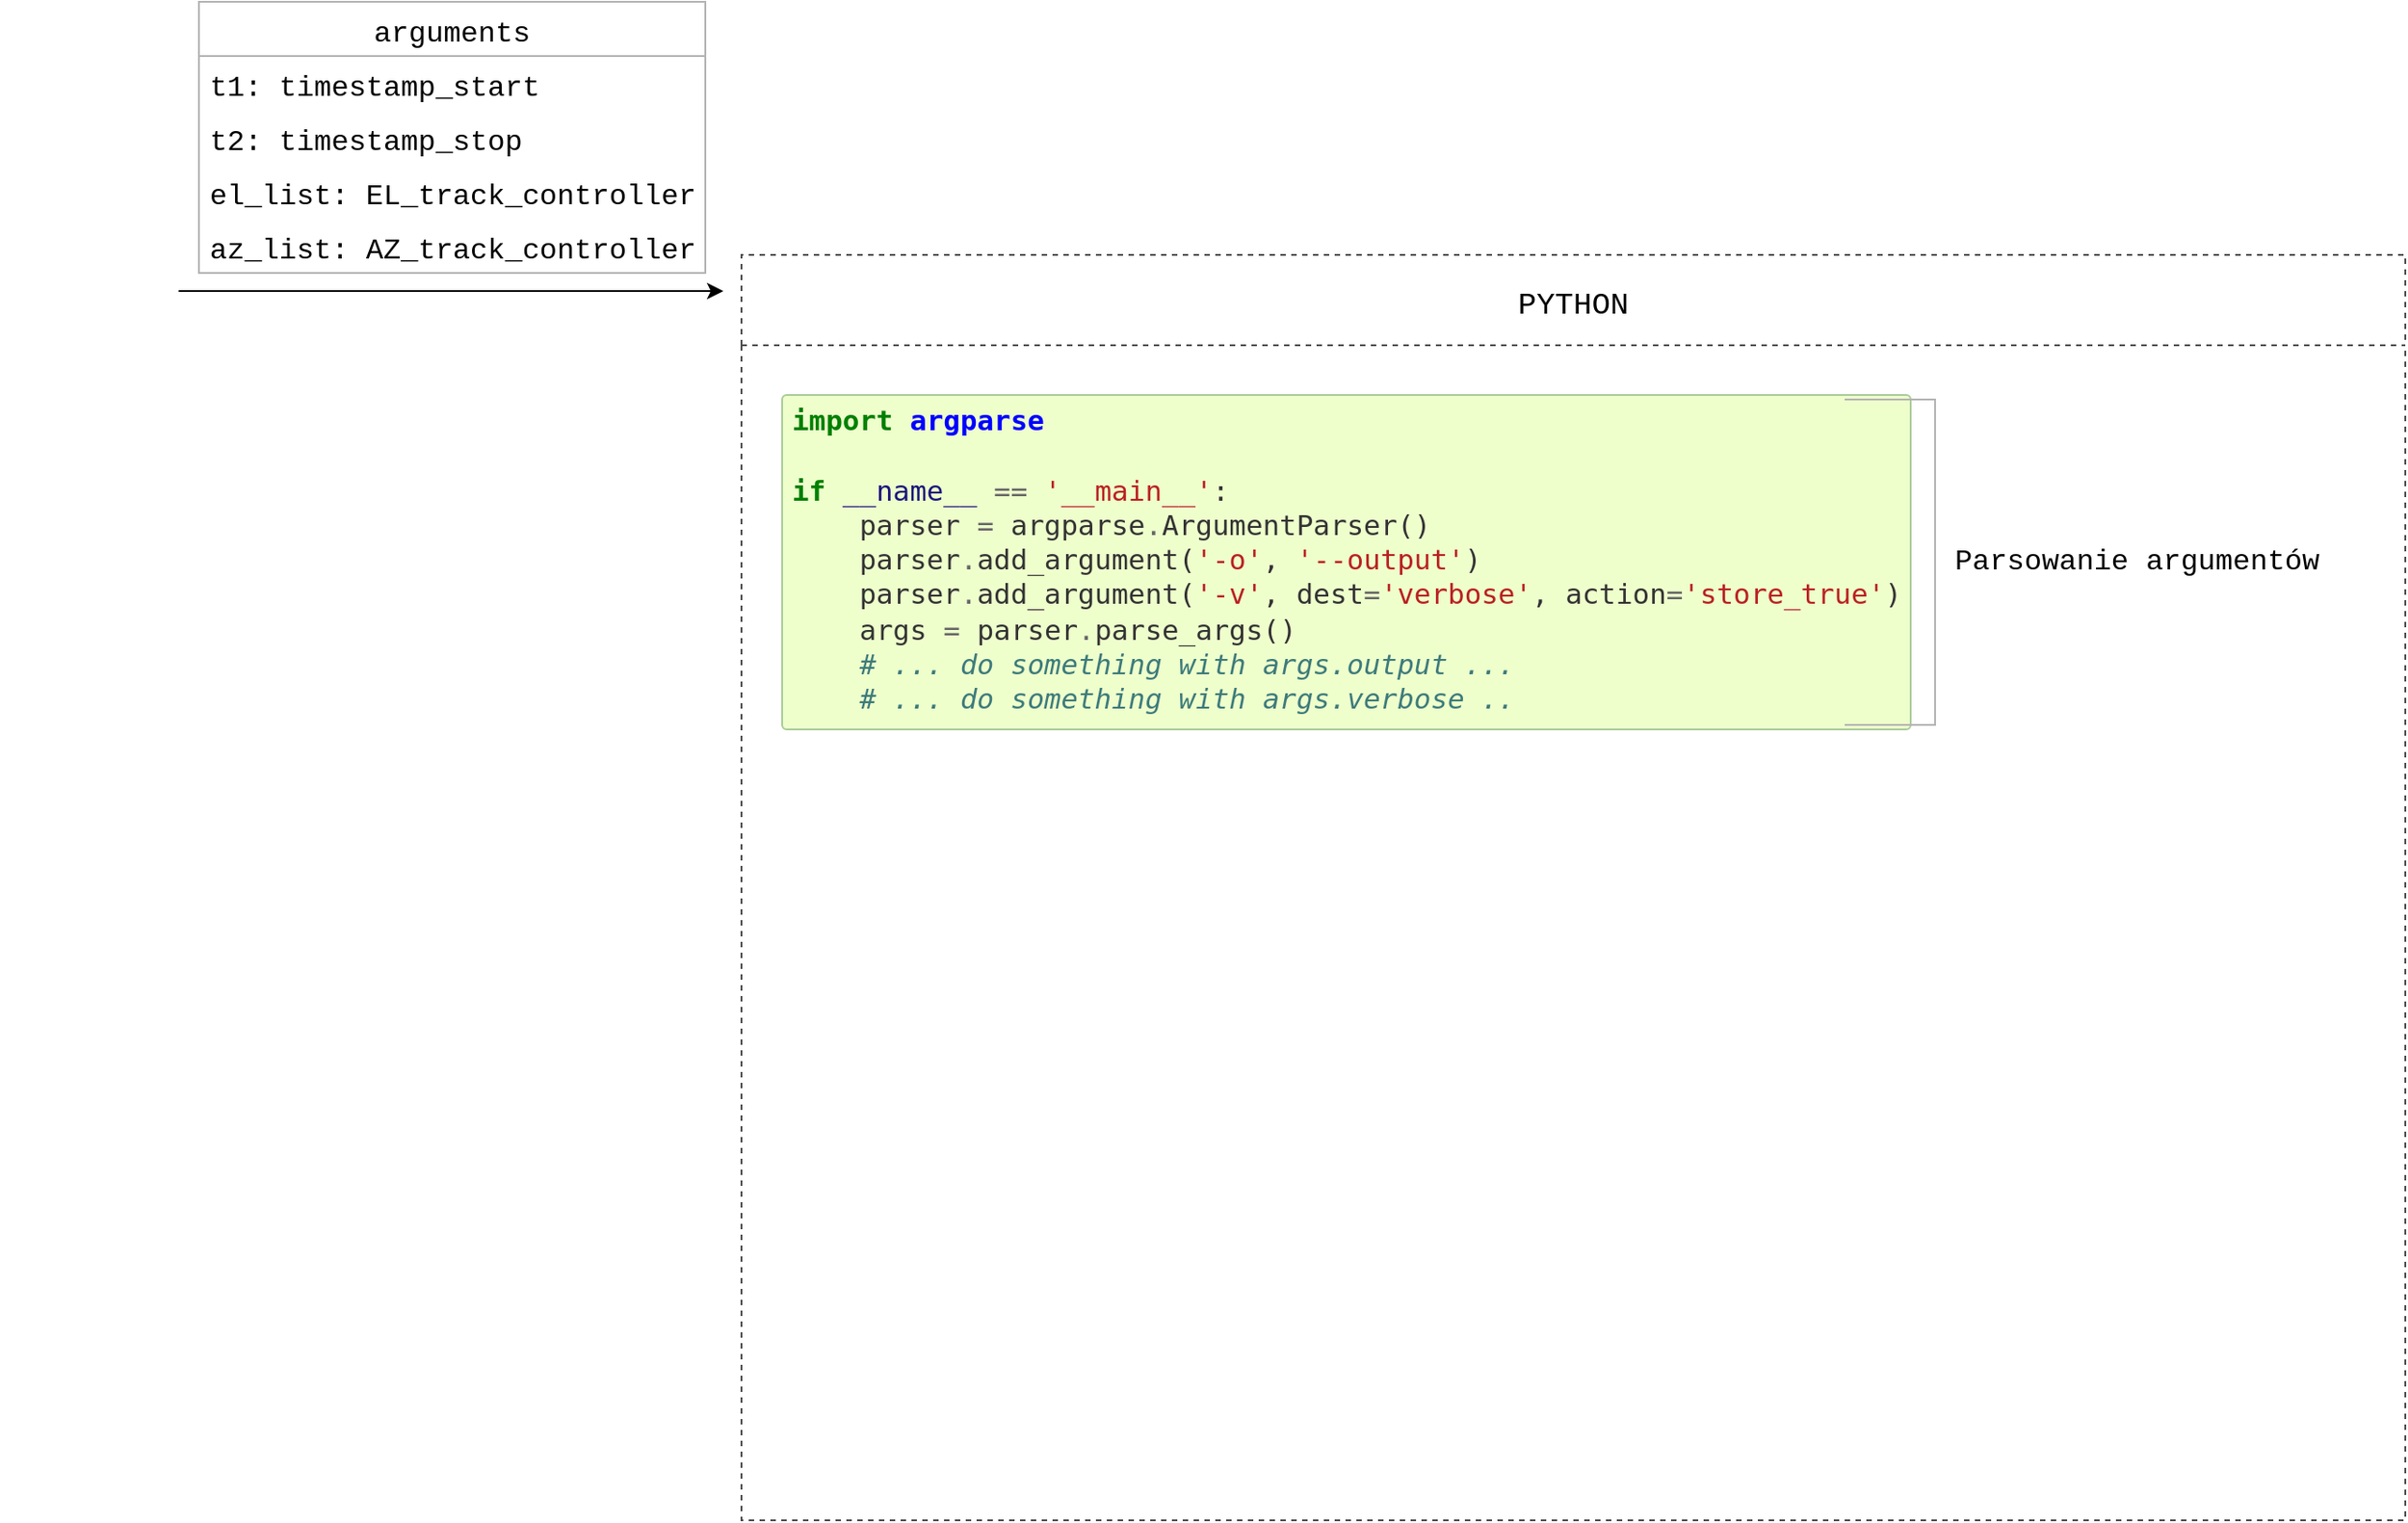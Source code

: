 <mxfile version="17.4.5" type="github">
  <diagram id="tZ6HXYHqEJNceK6MpMHH" name="Page-1">
    <mxGraphModel dx="1673" dy="896" grid="1" gridSize="10" guides="1" tooltips="1" connect="1" arrows="1" fold="1" page="1" pageScale="1" pageWidth="1600" pageHeight="900" math="0" shadow="0">
      <root>
        <mxCell id="0" />
        <mxCell id="1" parent="0" />
        <mxCell id="xGp0LWbcIa5WqA4ROiRo-16" style="edgeStyle=orthogonalEdgeStyle;rounded=0;orthogonalLoop=1;jettySize=auto;html=1;fontFamily=Courier New;fontSize=17;" edge="1" parent="1" source="xGp0LWbcIa5WqA4ROiRo-4">
          <mxGeometry relative="1" as="geometry">
            <mxPoint x="440" y="180" as="targetPoint" />
          </mxGeometry>
        </mxCell>
        <mxCell id="xGp0LWbcIa5WqA4ROiRo-4" value="" style="shape=image;verticalLabelPosition=bottom;labelBackgroundColor=default;verticalAlign=top;aspect=fixed;imageAspect=0;image=https://seeklogo.com/images/O/oculus-logo-7074DF63CC-seeklogo.com.png;" vertex="1" parent="1">
          <mxGeometry x="40" y="140" width="98.76" height="80" as="geometry" />
        </mxCell>
        <mxCell id="xGp0LWbcIa5WqA4ROiRo-15" value="PYTHON" style="swimlane;dashed=1;strokeColor=#4D4D4D;fillColor=none;startSize=50;fontSize=17;fontFamily=Courier New;fontStyle=0" vertex="1" parent="1">
          <mxGeometry x="450" y="160" width="920" height="700" as="geometry" />
        </mxCell>
        <mxCell id="xGp0LWbcIa5WqA4ROiRo-24" value="&lt;pre style=&quot;overflow: auto hidden ; clear: both ; padding: 5px ; background-color: rgb(238 , 255 , 204) ; color: rgb(51 , 51 , 51) ; line-height: 19.3px ; border: 1px solid rgb(170 , 204 , 153) ; font-family: &amp;#34;monospace&amp;#34; , monospace ; font-size: 15.44px ; margin: 0px ; border-radius: 3px ; font-style: normal ; font-weight: 400 ; letter-spacing: normal ; text-indent: 0px ; text-transform: none ; word-spacing: 0px&quot;&gt;&lt;span class=&quot;kn&quot; style=&quot;color: rgb(0 , 128 , 0) ; font-weight: bold&quot;&gt;import&lt;/span&gt; &lt;span class=&quot;nn&quot; style=&quot;color: rgb(0 , 0 , 255) ; font-weight: bold&quot;&gt;argparse&lt;/span&gt;&lt;br&gt;&lt;span class=&quot;k&quot; style=&quot;color: rgb(0 , 128 , 0) ; font-weight: bold&quot;&gt;&lt;br/&gt;if&lt;/span&gt; &lt;span class=&quot;vm&quot; style=&quot;color: rgb(25 , 23 , 124)&quot;&gt;__name__&lt;/span&gt; &lt;span class=&quot;o&quot; style=&quot;color: rgb(102 , 102 , 102)&quot;&gt;==&lt;/span&gt; &lt;span class=&quot;s1&quot; style=&quot;color: rgb(186 , 33 , 33)&quot;&gt;&#39;__main__&#39;&lt;/span&gt;&lt;span class=&quot;p&quot;&gt;:&lt;/span&gt;&lt;br&gt;    &lt;span class=&quot;n&quot;&gt;parser&lt;/span&gt; &lt;span class=&quot;o&quot; style=&quot;color: rgb(102 , 102 , 102)&quot;&gt;=&lt;/span&gt; &lt;span class=&quot;n&quot;&gt;argparse&lt;/span&gt;&lt;span class=&quot;o&quot; style=&quot;color: rgb(102 , 102 , 102)&quot;&gt;.&lt;/span&gt;&lt;span class=&quot;n&quot;&gt;ArgumentParser&lt;/span&gt;&lt;span class=&quot;p&quot;&gt;()&lt;/span&gt;&lt;br&gt;    &lt;span class=&quot;n&quot;&gt;parser&lt;/span&gt;&lt;span class=&quot;o&quot; style=&quot;color: rgb(102 , 102 , 102)&quot;&gt;.&lt;/span&gt;&lt;span class=&quot;n&quot;&gt;add_argument&lt;/span&gt;&lt;span class=&quot;p&quot;&gt;(&lt;/span&gt;&lt;span class=&quot;s1&quot; style=&quot;color: rgb(186 , 33 , 33)&quot;&gt;&#39;-o&#39;&lt;/span&gt;&lt;span class=&quot;p&quot;&gt;,&lt;/span&gt; &lt;span class=&quot;s1&quot; style=&quot;color: rgb(186 , 33 , 33)&quot;&gt;&#39;--output&#39;&lt;/span&gt;&lt;span class=&quot;p&quot;&gt;)&lt;/span&gt;&lt;br&gt;    &lt;span class=&quot;n&quot;&gt;parser&lt;/span&gt;&lt;span class=&quot;o&quot; style=&quot;color: rgb(102 , 102 , 102)&quot;&gt;.&lt;/span&gt;&lt;span class=&quot;n&quot;&gt;add_argument&lt;/span&gt;&lt;span class=&quot;p&quot;&gt;(&lt;/span&gt;&lt;span class=&quot;s1&quot; style=&quot;color: rgb(186 , 33 , 33)&quot;&gt;&#39;-v&#39;&lt;/span&gt;&lt;span class=&quot;p&quot;&gt;,&lt;/span&gt; &lt;span class=&quot;n&quot;&gt;dest&lt;/span&gt;&lt;span class=&quot;o&quot; style=&quot;color: rgb(102 , 102 , 102)&quot;&gt;=&lt;/span&gt;&lt;span class=&quot;s1&quot; style=&quot;color: rgb(186 , 33 , 33)&quot;&gt;&#39;verbose&#39;&lt;/span&gt;&lt;span class=&quot;p&quot;&gt;,&lt;/span&gt; &lt;span class=&quot;n&quot;&gt;action&lt;/span&gt;&lt;span class=&quot;o&quot; style=&quot;color: rgb(102 , 102 , 102)&quot;&gt;=&lt;/span&gt;&lt;span class=&quot;s1&quot; style=&quot;color: rgb(186 , 33 , 33)&quot;&gt;&#39;store_true&#39;&lt;/span&gt;&lt;span class=&quot;p&quot;&gt;)&lt;/span&gt;&lt;br&gt;    &lt;span class=&quot;n&quot;&gt;args&lt;/span&gt; &lt;span class=&quot;o&quot; style=&quot;color: rgb(102 , 102 , 102)&quot;&gt;=&lt;/span&gt; &lt;span class=&quot;n&quot;&gt;parser&lt;/span&gt;&lt;span class=&quot;o&quot; style=&quot;color: rgb(102 , 102 , 102)&quot;&gt;.&lt;/span&gt;&lt;span class=&quot;n&quot;&gt;parse_args&lt;/span&gt;&lt;span class=&quot;p&quot;&gt;()&lt;/span&gt;&lt;br&gt;    &lt;span class=&quot;c1&quot; style=&quot;color: rgb(61 , 123 , 123) ; font-style: italic&quot;&gt;# ... do something with args.output ...&lt;/span&gt;&lt;br&gt;    &lt;span class=&quot;c1&quot; style=&quot;color: rgb(61 , 123 , 123) ; font-style: italic&quot;&gt;# ... do something with args.verbose ..&lt;/span&gt;&lt;/pre&gt;" style="text;whiteSpace=wrap;html=1;fontSize=12;fontFamily=Courier New;" vertex="1" parent="xGp0LWbcIa5WqA4ROiRo-15">
          <mxGeometry x="20" y="70" width="550" height="220" as="geometry" />
        </mxCell>
        <mxCell id="xGp0LWbcIa5WqA4ROiRo-25" value="Parsowanie argumentów" style="strokeWidth=1;html=1;shape=mxgraph.flowchart.annotation_1;align=left;pointerEvents=1;shadow=0;labelBorderColor=none;fontFamily=Courier New;fontSize=16;fillColor=none;direction=west;strokeColor=#B3B3B3;fontColor=default;verticalAlign=middle;spacing=61;" vertex="1" parent="xGp0LWbcIa5WqA4ROiRo-15">
          <mxGeometry x="610" y="80" width="50" height="180" as="geometry" />
        </mxCell>
        <mxCell id="xGp0LWbcIa5WqA4ROiRo-26" value="arguments" style="swimlane;fontStyle=0;childLayout=stackLayout;horizontal=1;startSize=30;horizontalStack=0;resizeParent=1;resizeParentMax=0;resizeLast=0;collapsible=1;marginBottom=0;shadow=0;labelBorderColor=none;fontFamily=Courier New;fontSize=16;fontColor=default;strokeColor=#B3B3B3;strokeWidth=1;fillColor=none;" vertex="1" parent="1">
          <mxGeometry x="150" y="20" width="280" height="150" as="geometry" />
        </mxCell>
        <mxCell id="xGp0LWbcIa5WqA4ROiRo-27" value="t1: timestamp_start" style="text;strokeColor=none;fillColor=none;align=left;verticalAlign=middle;spacingLeft=4;spacingRight=4;overflow=hidden;points=[[0,0.5],[1,0.5]];portConstraint=eastwest;rotatable=0;shadow=0;labelBorderColor=none;fontFamily=Courier New;fontSize=16;fontColor=default;" vertex="1" parent="xGp0LWbcIa5WqA4ROiRo-26">
          <mxGeometry y="30" width="280" height="30" as="geometry" />
        </mxCell>
        <mxCell id="xGp0LWbcIa5WqA4ROiRo-28" value="t2: timestamp_stop" style="text;strokeColor=none;fillColor=none;align=left;verticalAlign=middle;spacingLeft=4;spacingRight=4;overflow=hidden;points=[[0,0.5],[1,0.5]];portConstraint=eastwest;rotatable=0;shadow=0;labelBorderColor=none;fontFamily=Courier New;fontSize=16;fontColor=default;" vertex="1" parent="xGp0LWbcIa5WqA4ROiRo-26">
          <mxGeometry y="60" width="280" height="30" as="geometry" />
        </mxCell>
        <mxCell id="xGp0LWbcIa5WqA4ROiRo-29" value="el_list: EL_track_controller" style="text;strokeColor=none;fillColor=none;align=left;verticalAlign=middle;spacingLeft=4;spacingRight=4;overflow=hidden;points=[[0,0.5],[1,0.5]];portConstraint=eastwest;rotatable=0;shadow=0;labelBorderColor=none;fontFamily=Courier New;fontSize=16;fontColor=default;" vertex="1" parent="xGp0LWbcIa5WqA4ROiRo-26">
          <mxGeometry y="90" width="280" height="30" as="geometry" />
        </mxCell>
        <mxCell id="xGp0LWbcIa5WqA4ROiRo-30" value="az_list: AZ_track_controller" style="text;strokeColor=none;fillColor=none;align=left;verticalAlign=middle;spacingLeft=4;spacingRight=4;overflow=hidden;points=[[0,0.5],[1,0.5]];portConstraint=eastwest;rotatable=0;shadow=0;labelBorderColor=none;fontFamily=Courier New;fontSize=16;fontColor=default;" vertex="1" parent="xGp0LWbcIa5WqA4ROiRo-26">
          <mxGeometry y="120" width="280" height="30" as="geometry" />
        </mxCell>
      </root>
    </mxGraphModel>
  </diagram>
</mxfile>
